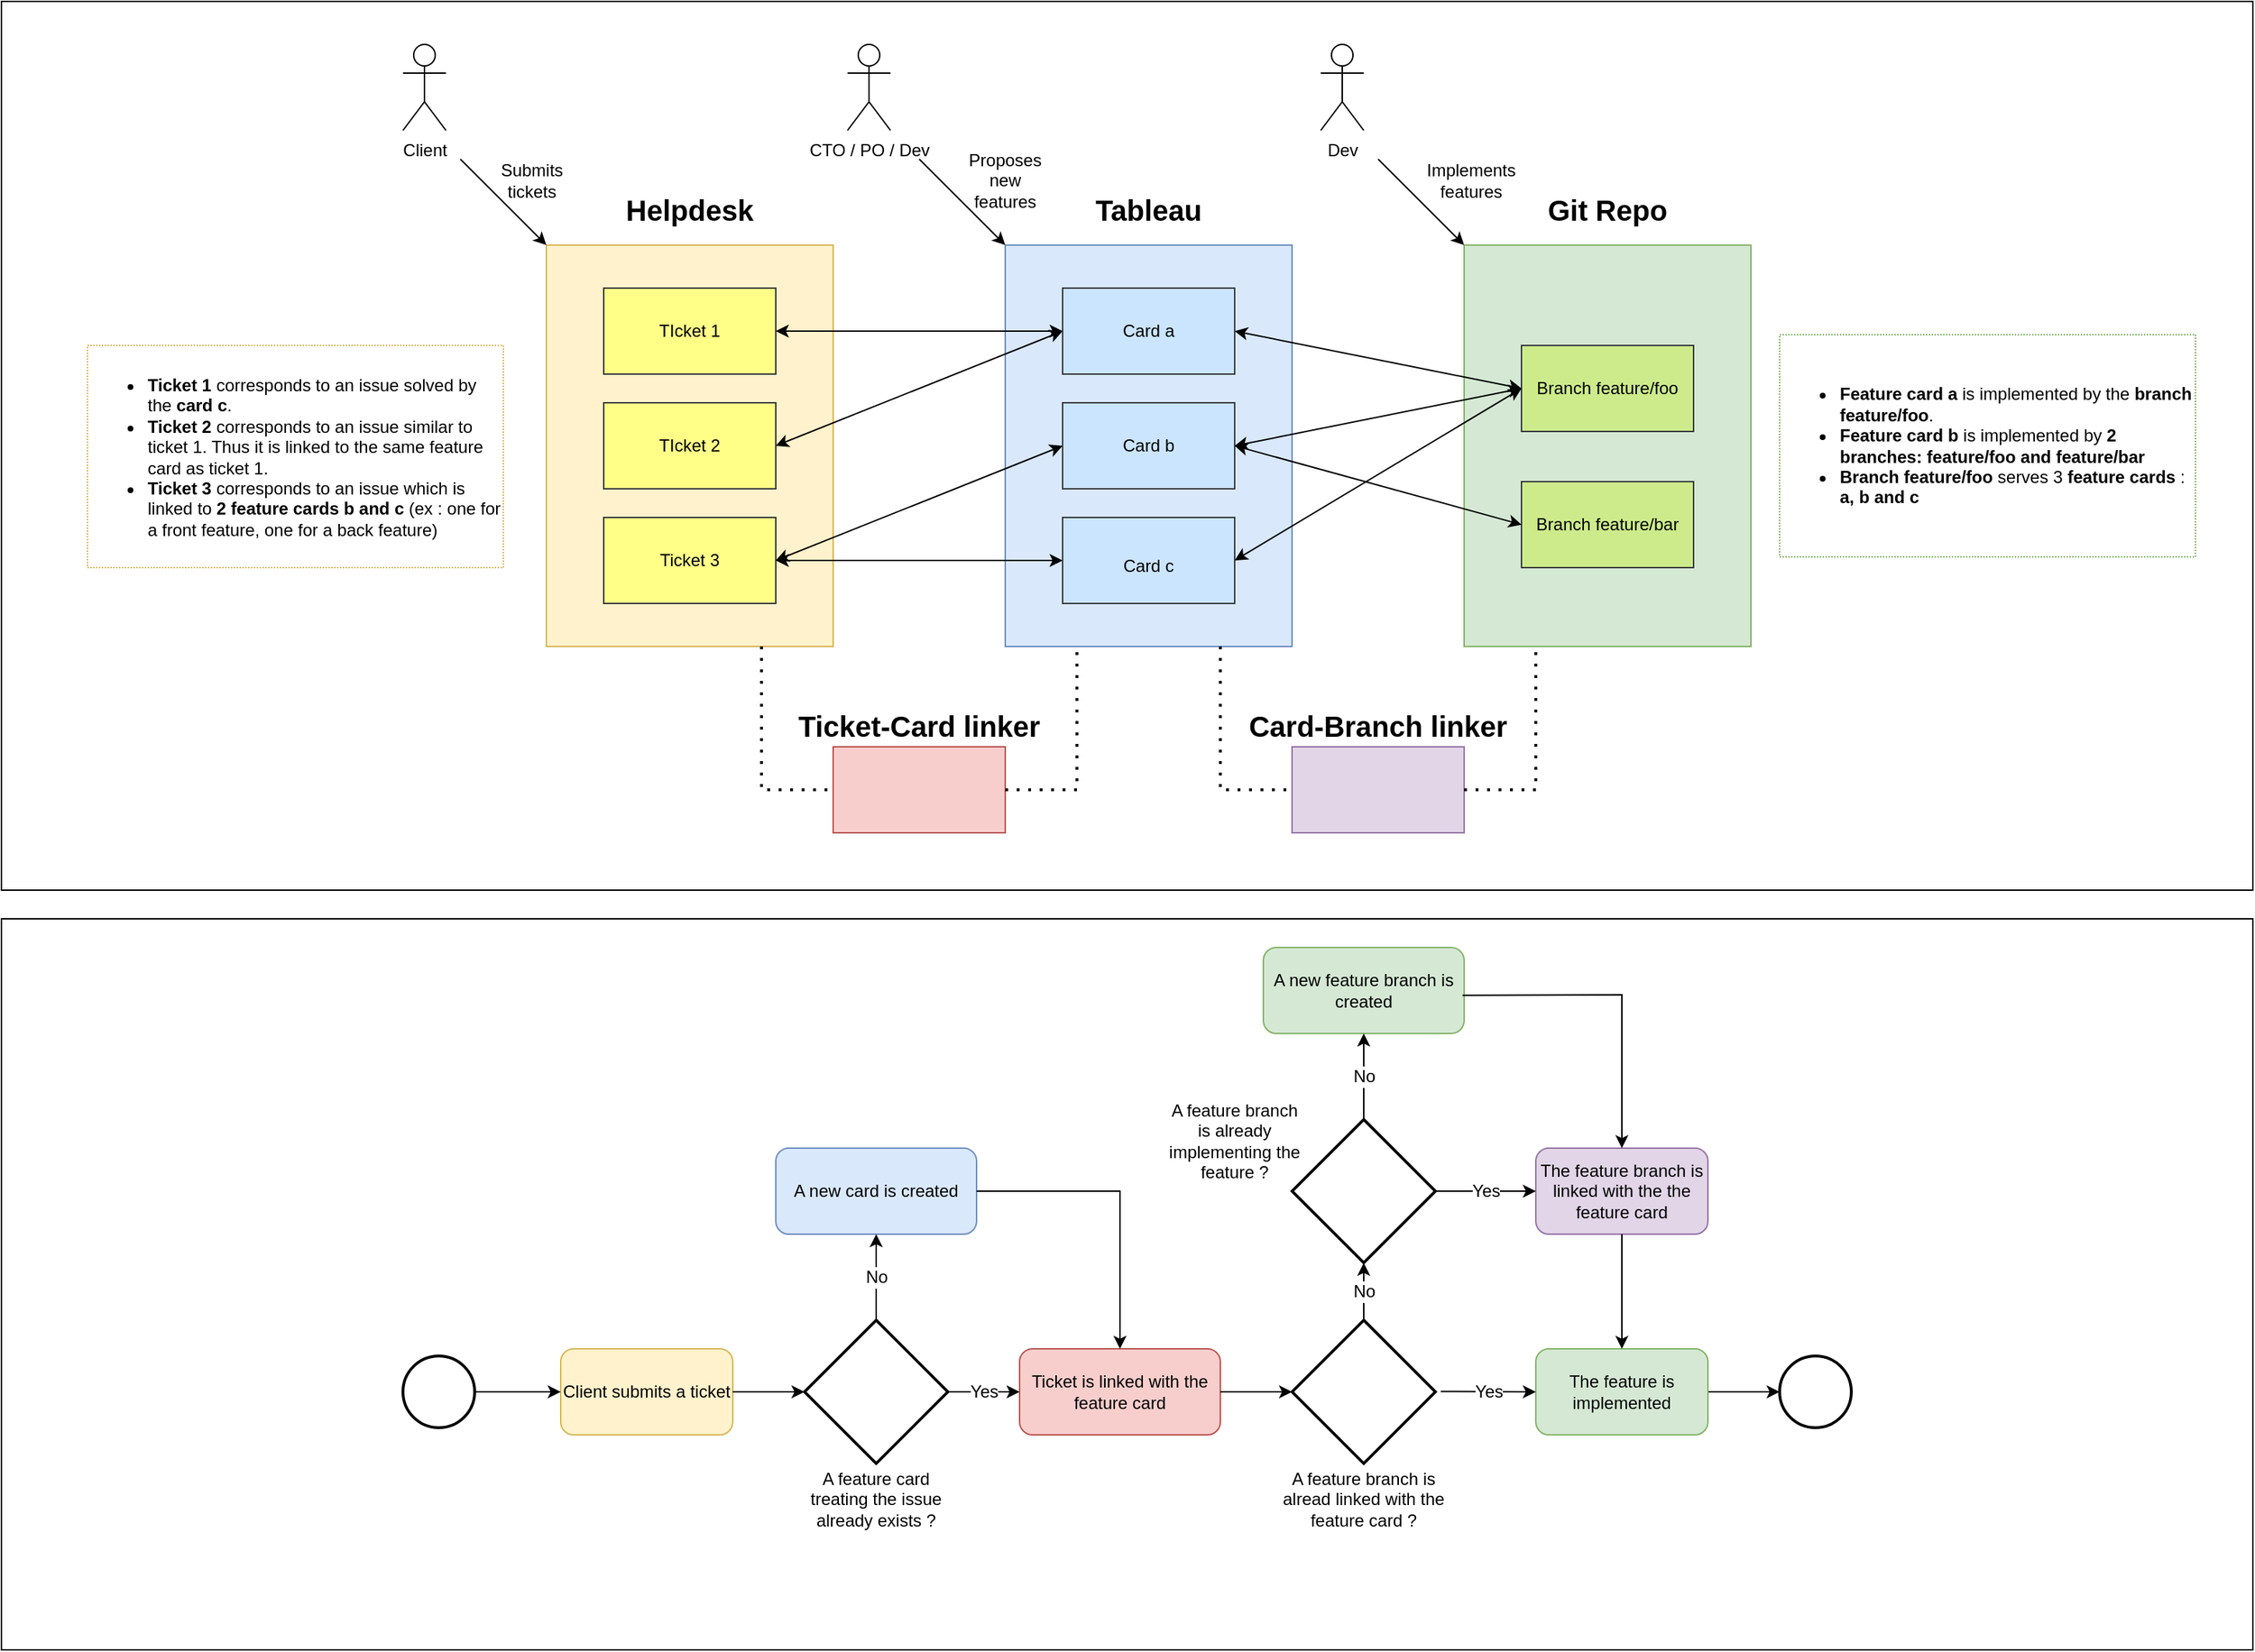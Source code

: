 <mxfile version="18.0.7" type="github">
  <diagram name="feature_tracker" id="0iVlG7tezYv5LOxb0QvU">
    <mxGraphModel dx="2862" dy="1517" grid="1" gridSize="10" guides="1" tooltips="1" connect="1" arrows="1" fold="1" page="0" pageScale="1" pageWidth="827" pageHeight="1169" math="0" shadow="0">
      <root>
        <mxCell id="0" />
        <mxCell id="1" parent="0" />
        <mxCell id="ofToJJIBVl73OULYjI8x-34" value="" style="rounded=0;whiteSpace=wrap;html=1;fontSize=12;" parent="1" vertex="1">
          <mxGeometry x="-780" y="550" width="1570" height="510" as="geometry" />
        </mxCell>
        <mxCell id="ofToJJIBVl73OULYjI8x-33" value="" style="rounded=0;whiteSpace=wrap;html=1;fontSize=12;" parent="1" vertex="1">
          <mxGeometry x="-780" y="-90" width="1570" height="620" as="geometry" />
        </mxCell>
        <mxCell id="QfUjRXZaHYbQl4VEjJVI-5" value="" style="rounded=0;whiteSpace=wrap;html=1;fillColor=#fff2cc;strokeColor=#d6b656;" parent="1" vertex="1">
          <mxGeometry x="-400" y="80" width="200" height="280" as="geometry" />
        </mxCell>
        <mxCell id="QfUjRXZaHYbQl4VEjJVI-1" value="TIcket 1" style="rounded=0;whiteSpace=wrap;html=1;fillColor=#ffff88;strokeColor=#36393d;" parent="1" vertex="1">
          <mxGeometry x="-360" y="110" width="120" height="60" as="geometry" />
        </mxCell>
        <mxCell id="QfUjRXZaHYbQl4VEjJVI-3" value="TIcket 2" style="rounded=0;whiteSpace=wrap;html=1;fillColor=#ffff88;strokeColor=#36393d;" parent="1" vertex="1">
          <mxGeometry x="-360" y="190" width="120" height="60" as="geometry" />
        </mxCell>
        <mxCell id="QfUjRXZaHYbQl4VEjJVI-4" value="Ticket 3" style="rounded=0;whiteSpace=wrap;html=1;fillColor=#ffff88;strokeColor=#36393d;" parent="1" vertex="1">
          <mxGeometry x="-360" y="270" width="120" height="60" as="geometry" />
        </mxCell>
        <mxCell id="QfUjRXZaHYbQl4VEjJVI-7" value="" style="rounded=0;whiteSpace=wrap;html=1;fillColor=#dae8fc;strokeColor=#6c8ebf;" parent="1" vertex="1">
          <mxGeometry x="-80" y="80" width="200" height="280" as="geometry" />
        </mxCell>
        <mxCell id="QfUjRXZaHYbQl4VEjJVI-8" value="Card a" style="rounded=0;whiteSpace=wrap;html=1;fillColor=#cce5ff;strokeColor=#36393d;" parent="1" vertex="1">
          <mxGeometry x="-40" y="110" width="120" height="60" as="geometry" />
        </mxCell>
        <mxCell id="QfUjRXZaHYbQl4VEjJVI-9" value="Card b" style="rounded=0;whiteSpace=wrap;html=1;fillColor=#cce5ff;strokeColor=#36393d;" parent="1" vertex="1">
          <mxGeometry x="-40" y="190" width="120" height="60" as="geometry" />
        </mxCell>
        <mxCell id="QfUjRXZaHYbQl4VEjJVI-11" value="&lt;font style=&quot;font-size: 20px;&quot;&gt;Helpdesk&lt;/font&gt;" style="text;html=1;strokeColor=none;fillColor=none;align=center;verticalAlign=middle;whiteSpace=wrap;rounded=0;fontStyle=1;fontSize=16;" parent="1" vertex="1">
          <mxGeometry x="-350" y="40" width="100" height="30" as="geometry" />
        </mxCell>
        <mxCell id="QfUjRXZaHYbQl4VEjJVI-13" value="&lt;font style=&quot;font-size: 20px;&quot;&gt;Tableau&lt;/font&gt;" style="text;html=1;strokeColor=none;fillColor=none;align=center;verticalAlign=middle;whiteSpace=wrap;rounded=0;fontStyle=1;fontSize=16;" parent="1" vertex="1">
          <mxGeometry x="-30" y="40" width="100" height="30" as="geometry" />
        </mxCell>
        <mxCell id="QfUjRXZaHYbQl4VEjJVI-14" value="" style="rounded=0;whiteSpace=wrap;html=1;fillColor=#d5e8d4;strokeColor=#82b366;" parent="1" vertex="1">
          <mxGeometry x="240" y="80" width="200" height="280" as="geometry" />
        </mxCell>
        <mxCell id="QfUjRXZaHYbQl4VEjJVI-15" value="Branch feature/foo" style="rounded=0;whiteSpace=wrap;html=1;fillColor=#cdeb8b;strokeColor=#36393d;" parent="1" vertex="1">
          <mxGeometry x="280" y="150" width="120" height="60" as="geometry" />
        </mxCell>
        <mxCell id="QfUjRXZaHYbQl4VEjJVI-16" value="Branch feature/bar" style="rounded=0;whiteSpace=wrap;html=1;fillColor=#cdeb8b;strokeColor=#36393d;" parent="1" vertex="1">
          <mxGeometry x="280" y="245" width="120" height="60" as="geometry" />
        </mxCell>
        <mxCell id="QfUjRXZaHYbQl4VEjJVI-18" value="&lt;font style=&quot;font-size: 20px;&quot;&gt;Git Repo&lt;/font&gt;" style="text;html=1;strokeColor=none;fillColor=none;align=center;verticalAlign=middle;whiteSpace=wrap;rounded=0;fontStyle=1;fontSize=16;" parent="1" vertex="1">
          <mxGeometry x="290" y="40" width="100" height="30" as="geometry" />
        </mxCell>
        <mxCell id="QfUjRXZaHYbQl4VEjJVI-20" value="" style="endArrow=classic;startArrow=classic;html=1;rounded=0;fontSize=20;exitX=1;exitY=0.5;exitDx=0;exitDy=0;" parent="1" source="QfUjRXZaHYbQl4VEjJVI-1" target="QfUjRXZaHYbQl4VEjJVI-8" edge="1">
          <mxGeometry width="50" height="50" relative="1" as="geometry">
            <mxPoint x="-740" y="290" as="sourcePoint" />
            <mxPoint x="-690" y="240" as="targetPoint" />
          </mxGeometry>
        </mxCell>
        <mxCell id="QfUjRXZaHYbQl4VEjJVI-22" value="" style="endArrow=classic;startArrow=classic;html=1;rounded=0;fontSize=20;exitX=1;exitY=0.5;exitDx=0;exitDy=0;entryX=0;entryY=0.5;entryDx=0;entryDy=0;" parent="1" source="QfUjRXZaHYbQl4VEjJVI-3" target="QfUjRXZaHYbQl4VEjJVI-8" edge="1">
          <mxGeometry width="50" height="50" relative="1" as="geometry">
            <mxPoint x="-170" y="300" as="sourcePoint" />
            <mxPoint x="-120" y="250" as="targetPoint" />
          </mxGeometry>
        </mxCell>
        <mxCell id="QfUjRXZaHYbQl4VEjJVI-23" value="" style="endArrow=classic;startArrow=classic;html=1;rounded=0;fontSize=20;exitX=1;exitY=0.5;exitDx=0;exitDy=0;entryX=0;entryY=0.5;entryDx=0;entryDy=0;" parent="1" source="QfUjRXZaHYbQl4VEjJVI-4" target="QfUjRXZaHYbQl4VEjJVI-27" edge="1">
          <mxGeometry width="50" height="50" relative="1" as="geometry">
            <mxPoint x="180" y="440" as="sourcePoint" />
            <mxPoint x="230" y="390" as="targetPoint" />
          </mxGeometry>
        </mxCell>
        <mxCell id="QfUjRXZaHYbQl4VEjJVI-24" value="" style="endArrow=classic;startArrow=classic;html=1;rounded=0;fontSize=20;exitX=1;exitY=0.5;exitDx=0;exitDy=0;entryX=0;entryY=0.5;entryDx=0;entryDy=0;" parent="1" source="QfUjRXZaHYbQl4VEjJVI-8" target="QfUjRXZaHYbQl4VEjJVI-15" edge="1">
          <mxGeometry width="50" height="50" relative="1" as="geometry">
            <mxPoint x="180" y="440" as="sourcePoint" />
            <mxPoint x="230" y="390" as="targetPoint" />
          </mxGeometry>
        </mxCell>
        <mxCell id="QfUjRXZaHYbQl4VEjJVI-25" value="" style="endArrow=classic;startArrow=classic;html=1;rounded=0;fontSize=20;entryX=0;entryY=0.5;entryDx=0;entryDy=0;exitX=1;exitY=0.5;exitDx=0;exitDy=0;" parent="1" source="QfUjRXZaHYbQl4VEjJVI-9" target="QfUjRXZaHYbQl4VEjJVI-16" edge="1">
          <mxGeometry width="50" height="50" relative="1" as="geometry">
            <mxPoint x="180" y="440" as="sourcePoint" />
            <mxPoint x="230" y="390" as="targetPoint" />
          </mxGeometry>
        </mxCell>
        <mxCell id="QfUjRXZaHYbQl4VEjJVI-26" value="" style="endArrow=classic;startArrow=classic;html=1;rounded=0;fontSize=20;exitX=1;exitY=0.5;exitDx=0;exitDy=0;entryX=0;entryY=0.5;entryDx=0;entryDy=0;" parent="1" source="QfUjRXZaHYbQl4VEjJVI-9" target="QfUjRXZaHYbQl4VEjJVI-15" edge="1">
          <mxGeometry width="50" height="50" relative="1" as="geometry">
            <mxPoint x="180" y="440" as="sourcePoint" />
            <mxPoint x="230" y="390" as="targetPoint" />
          </mxGeometry>
        </mxCell>
        <mxCell id="QfUjRXZaHYbQl4VEjJVI-27" value="&lt;font style=&quot;font-size: 12px;&quot;&gt;Card c&lt;/font&gt;" style="rounded=0;whiteSpace=wrap;html=1;fontSize=20;fillColor=#cce5ff;strokeColor=#36393d;" parent="1" vertex="1">
          <mxGeometry x="-40" y="270" width="120" height="60" as="geometry" />
        </mxCell>
        <mxCell id="QfUjRXZaHYbQl4VEjJVI-28" value="" style="endArrow=classic;startArrow=classic;html=1;rounded=0;fontSize=12;entryX=0;entryY=0.5;entryDx=0;entryDy=0;exitX=1;exitY=0.5;exitDx=0;exitDy=0;" parent="1" source="QfUjRXZaHYbQl4VEjJVI-27" target="QfUjRXZaHYbQl4VEjJVI-15" edge="1">
          <mxGeometry width="50" height="50" relative="1" as="geometry">
            <mxPoint x="180" y="440" as="sourcePoint" />
            <mxPoint x="230" y="390" as="targetPoint" />
          </mxGeometry>
        </mxCell>
        <mxCell id="QfUjRXZaHYbQl4VEjJVI-29" value="Client submits a ticket" style="rounded=1;whiteSpace=wrap;html=1;fontSize=12;fillColor=#fff2cc;strokeColor=#d6b656;" parent="1" vertex="1">
          <mxGeometry x="-390" y="850" width="120" height="60" as="geometry" />
        </mxCell>
        <mxCell id="QfUjRXZaHYbQl4VEjJVI-40" value="" style="strokeWidth=2;html=1;shape=mxgraph.flowchart.decision;whiteSpace=wrap;fontSize=12;" parent="1" vertex="1">
          <mxGeometry x="-220" y="830" width="100" height="100" as="geometry" />
        </mxCell>
        <mxCell id="QfUjRXZaHYbQl4VEjJVI-41" value="" style="endArrow=classic;html=1;rounded=0;fontSize=12;" parent="1" target="QfUjRXZaHYbQl4VEjJVI-40" edge="1">
          <mxGeometry width="50" height="50" relative="1" as="geometry">
            <mxPoint x="-270" y="880" as="sourcePoint" />
            <mxPoint x="280" y="540" as="targetPoint" />
          </mxGeometry>
        </mxCell>
        <mxCell id="QfUjRXZaHYbQl4VEjJVI-42" value="A new card is created" style="rounded=1;whiteSpace=wrap;html=1;fontSize=12;fillColor=#dae8fc;strokeColor=#6c8ebf;" parent="1" vertex="1">
          <mxGeometry x="-240" y="710" width="140" height="60" as="geometry" />
        </mxCell>
        <mxCell id="QfUjRXZaHYbQl4VEjJVI-43" value="Ticket is linked with the feature card" style="rounded=1;whiteSpace=wrap;html=1;fontSize=12;fillColor=#f8cecc;strokeColor=#b85450;" parent="1" vertex="1">
          <mxGeometry x="-70" y="850" width="140" height="60" as="geometry" />
        </mxCell>
        <mxCell id="QfUjRXZaHYbQl4VEjJVI-44" value="Yes" style="endArrow=classic;html=1;rounded=0;fontSize=12;exitX=1;exitY=0.5;exitDx=0;exitDy=0;exitPerimeter=0;" parent="1" source="QfUjRXZaHYbQl4VEjJVI-40" target="QfUjRXZaHYbQl4VEjJVI-43" edge="1">
          <mxGeometry width="50" height="50" relative="1" as="geometry">
            <mxPoint x="-150" y="880" as="sourcePoint" />
            <mxPoint x="-100" y="830" as="targetPoint" />
          </mxGeometry>
        </mxCell>
        <mxCell id="QfUjRXZaHYbQl4VEjJVI-45" value="No" style="endArrow=classic;html=1;rounded=0;fontSize=12;exitX=0.5;exitY=0;exitDx=0;exitDy=0;exitPerimeter=0;entryX=0.5;entryY=1;entryDx=0;entryDy=0;" parent="1" source="QfUjRXZaHYbQl4VEjJVI-40" target="QfUjRXZaHYbQl4VEjJVI-42" edge="1">
          <mxGeometry width="50" height="50" relative="1" as="geometry">
            <mxPoint x="230" y="580" as="sourcePoint" />
            <mxPoint x="280" y="530" as="targetPoint" />
          </mxGeometry>
        </mxCell>
        <mxCell id="QfUjRXZaHYbQl4VEjJVI-47" value="" style="endArrow=classic;html=1;rounded=0;fontSize=12;exitX=1;exitY=0.5;exitDx=0;exitDy=0;entryX=0.5;entryY=0;entryDx=0;entryDy=0;" parent="1" source="QfUjRXZaHYbQl4VEjJVI-42" target="QfUjRXZaHYbQl4VEjJVI-43" edge="1">
          <mxGeometry width="50" height="50" relative="1" as="geometry">
            <mxPoint x="230" y="580" as="sourcePoint" />
            <mxPoint x="280" y="530" as="targetPoint" />
            <Array as="points">
              <mxPoint y="740" />
            </Array>
          </mxGeometry>
        </mxCell>
        <mxCell id="QfUjRXZaHYbQl4VEjJVI-48" value="" style="strokeWidth=2;html=1;shape=mxgraph.flowchart.decision;whiteSpace=wrap;fontSize=12;" parent="1" vertex="1">
          <mxGeometry x="120" y="830" width="100" height="100" as="geometry" />
        </mxCell>
        <mxCell id="QfUjRXZaHYbQl4VEjJVI-49" value="" style="endArrow=classic;html=1;rounded=0;fontSize=12;exitX=1;exitY=0.5;exitDx=0;exitDy=0;" parent="1" source="QfUjRXZaHYbQl4VEjJVI-43" target="QfUjRXZaHYbQl4VEjJVI-48" edge="1">
          <mxGeometry width="50" height="50" relative="1" as="geometry">
            <mxPoint x="230" y="550" as="sourcePoint" />
            <mxPoint x="280" y="500" as="targetPoint" />
          </mxGeometry>
        </mxCell>
        <mxCell id="QfUjRXZaHYbQl4VEjJVI-50" value="" style="strokeWidth=2;html=1;shape=mxgraph.flowchart.decision;whiteSpace=wrap;fontSize=12;" parent="1" vertex="1">
          <mxGeometry x="120" y="690" width="100" height="100" as="geometry" />
        </mxCell>
        <mxCell id="QfUjRXZaHYbQl4VEjJVI-51" value="A new feature branch is created" style="rounded=1;whiteSpace=wrap;html=1;fontSize=12;fillColor=#d5e8d4;strokeColor=#82b366;" parent="1" vertex="1">
          <mxGeometry x="100" y="570" width="140" height="60" as="geometry" />
        </mxCell>
        <mxCell id="QfUjRXZaHYbQl4VEjJVI-52" value="The feature branch is linked with the the feature card" style="rounded=1;whiteSpace=wrap;html=1;fontSize=12;fillColor=#e1d5e7;strokeColor=#9673a6;" parent="1" vertex="1">
          <mxGeometry x="290" y="710" width="120" height="60" as="geometry" />
        </mxCell>
        <mxCell id="QfUjRXZaHYbQl4VEjJVI-69" style="edgeStyle=orthogonalEdgeStyle;rounded=0;orthogonalLoop=1;jettySize=auto;html=1;fontSize=12;" parent="1" source="QfUjRXZaHYbQl4VEjJVI-53" target="QfUjRXZaHYbQl4VEjJVI-67" edge="1">
          <mxGeometry relative="1" as="geometry" />
        </mxCell>
        <mxCell id="QfUjRXZaHYbQl4VEjJVI-53" value="The feature is implemented" style="rounded=1;whiteSpace=wrap;html=1;fontSize=12;fillColor=#d5e8d4;strokeColor=#82b366;" parent="1" vertex="1">
          <mxGeometry x="290" y="850" width="120" height="60" as="geometry" />
        </mxCell>
        <mxCell id="QfUjRXZaHYbQl4VEjJVI-54" value="No" style="endArrow=classic;html=1;rounded=0;fontSize=12;exitX=0.5;exitY=0;exitDx=0;exitDy=0;exitPerimeter=0;entryX=0.5;entryY=1;entryDx=0;entryDy=0;entryPerimeter=0;" parent="1" source="QfUjRXZaHYbQl4VEjJVI-48" target="QfUjRXZaHYbQl4VEjJVI-50" edge="1">
          <mxGeometry width="50" height="50" relative="1" as="geometry">
            <mxPoint x="210" y="820" as="sourcePoint" />
            <mxPoint x="260" y="770" as="targetPoint" />
          </mxGeometry>
        </mxCell>
        <mxCell id="QfUjRXZaHYbQl4VEjJVI-57" value="Yes" style="endArrow=classic;html=1;rounded=0;fontSize=12;exitX=1;exitY=0.5;exitDx=0;exitDy=0;exitPerimeter=0;entryX=0;entryY=0.5;entryDx=0;entryDy=0;" parent="1" source="QfUjRXZaHYbQl4VEjJVI-50" target="QfUjRXZaHYbQl4VEjJVI-52" edge="1">
          <mxGeometry width="50" height="50" relative="1" as="geometry">
            <mxPoint x="280" y="670" as="sourcePoint" />
            <mxPoint x="290" y="680" as="targetPoint" />
          </mxGeometry>
        </mxCell>
        <mxCell id="QfUjRXZaHYbQl4VEjJVI-58" value="No" style="endArrow=classic;html=1;rounded=0;fontSize=12;exitX=0.5;exitY=0;exitDx=0;exitDy=0;exitPerimeter=0;entryX=0.5;entryY=1;entryDx=0;entryDy=0;" parent="1" source="QfUjRXZaHYbQl4VEjJVI-50" target="QfUjRXZaHYbQl4VEjJVI-51" edge="1">
          <mxGeometry width="50" height="50" relative="1" as="geometry">
            <mxPoint x="280" y="670" as="sourcePoint" />
            <mxPoint x="330" y="620" as="targetPoint" />
          </mxGeometry>
        </mxCell>
        <mxCell id="QfUjRXZaHYbQl4VEjJVI-59" value="" style="endArrow=classic;html=1;rounded=0;fontSize=12;exitX=0.992;exitY=0.557;exitDx=0;exitDy=0;exitPerimeter=0;entryX=0.5;entryY=0;entryDx=0;entryDy=0;" parent="1" source="QfUjRXZaHYbQl4VEjJVI-51" target="QfUjRXZaHYbQl4VEjJVI-52" edge="1">
          <mxGeometry width="50" height="50" relative="1" as="geometry">
            <mxPoint x="280" y="670" as="sourcePoint" />
            <mxPoint x="330" y="620" as="targetPoint" />
            <Array as="points">
              <mxPoint x="350" y="603" />
            </Array>
          </mxGeometry>
        </mxCell>
        <mxCell id="QfUjRXZaHYbQl4VEjJVI-60" value="" style="endArrow=classic;html=1;rounded=0;fontSize=12;exitX=0.5;exitY=1;exitDx=0;exitDy=0;entryX=0.5;entryY=0;entryDx=0;entryDy=0;" parent="1" source="QfUjRXZaHYbQl4VEjJVI-52" target="QfUjRXZaHYbQl4VEjJVI-53" edge="1">
          <mxGeometry width="50" height="50" relative="1" as="geometry">
            <mxPoint x="440" y="790" as="sourcePoint" />
            <mxPoint x="490" y="740" as="targetPoint" />
          </mxGeometry>
        </mxCell>
        <mxCell id="QfUjRXZaHYbQl4VEjJVI-61" value="Yes" style="endArrow=classic;html=1;rounded=0;fontSize=12;entryX=0;entryY=0.5;entryDx=0;entryDy=0;exitX=1.037;exitY=0.497;exitDx=0;exitDy=0;exitPerimeter=0;" parent="1" source="QfUjRXZaHYbQl4VEjJVI-48" target="QfUjRXZaHYbQl4VEjJVI-53" edge="1">
          <mxGeometry width="50" height="50" relative="1" as="geometry">
            <mxPoint x="230" y="880" as="sourcePoint" />
            <mxPoint x="280" y="830" as="targetPoint" />
          </mxGeometry>
        </mxCell>
        <mxCell id="QfUjRXZaHYbQl4VEjJVI-62" value="A feature card treating the issue already exists ?" style="text;html=1;strokeColor=none;fillColor=none;align=center;verticalAlign=middle;whiteSpace=wrap;rounded=0;fontSize=12;" parent="1" vertex="1">
          <mxGeometry x="-220" y="940" width="100" height="30" as="geometry" />
        </mxCell>
        <mxCell id="QfUjRXZaHYbQl4VEjJVI-63" value="A feature branch is alread linked with the feature card ?" style="text;html=1;strokeColor=none;fillColor=none;align=center;verticalAlign=middle;whiteSpace=wrap;rounded=0;fontSize=12;" parent="1" vertex="1">
          <mxGeometry x="110" y="940" width="120" height="30" as="geometry" />
        </mxCell>
        <mxCell id="QfUjRXZaHYbQl4VEjJVI-64" value="A feature branch is already implementing the feature ?" style="text;html=1;strokeColor=none;fillColor=none;align=center;verticalAlign=middle;whiteSpace=wrap;rounded=0;fontSize=12;" parent="1" vertex="1">
          <mxGeometry x="30" y="690" width="100" height="30" as="geometry" />
        </mxCell>
        <mxCell id="QfUjRXZaHYbQl4VEjJVI-65" value="" style="strokeWidth=2;html=1;shape=mxgraph.flowchart.start_2;whiteSpace=wrap;fontSize=12;" parent="1" vertex="1">
          <mxGeometry x="-500" y="855" width="50" height="50" as="geometry" />
        </mxCell>
        <mxCell id="QfUjRXZaHYbQl4VEjJVI-66" value="" style="endArrow=classic;html=1;rounded=0;fontSize=12;exitX=1;exitY=0.5;exitDx=0;exitDy=0;exitPerimeter=0;" parent="1" source="QfUjRXZaHYbQl4VEjJVI-65" target="QfUjRXZaHYbQl4VEjJVI-29" edge="1">
          <mxGeometry width="50" height="50" relative="1" as="geometry">
            <mxPoint x="90" y="760" as="sourcePoint" />
            <mxPoint x="140" y="710" as="targetPoint" />
          </mxGeometry>
        </mxCell>
        <mxCell id="QfUjRXZaHYbQl4VEjJVI-67" value="" style="strokeWidth=2;html=1;shape=mxgraph.flowchart.start_2;whiteSpace=wrap;fontSize=12;" parent="1" vertex="1">
          <mxGeometry x="460" y="855" width="50" height="50" as="geometry" />
        </mxCell>
        <mxCell id="QfUjRXZaHYbQl4VEjJVI-70" value="" style="rounded=0;whiteSpace=wrap;html=1;fontSize=12;fillColor=#f8cecc;strokeColor=#b85450;" parent="1" vertex="1">
          <mxGeometry x="-200" y="430" width="120" height="60" as="geometry" />
        </mxCell>
        <mxCell id="QfUjRXZaHYbQl4VEjJVI-71" value="&lt;font style=&quot;font-size: 20px;&quot;&gt;Ticket-Card linker&lt;/font&gt;" style="text;html=1;strokeColor=none;fillColor=none;align=center;verticalAlign=middle;whiteSpace=wrap;rounded=0;fontStyle=1;fontSize=16;" parent="1" vertex="1">
          <mxGeometry x="-240" y="400" width="200" height="30" as="geometry" />
        </mxCell>
        <mxCell id="QfUjRXZaHYbQl4VEjJVI-72" value="" style="endArrow=none;dashed=1;html=1;dashPattern=1 3;strokeWidth=2;rounded=0;fontSize=12;exitX=0.75;exitY=1;exitDx=0;exitDy=0;entryX=0;entryY=0.5;entryDx=0;entryDy=0;" parent="1" source="QfUjRXZaHYbQl4VEjJVI-5" target="QfUjRXZaHYbQl4VEjJVI-70" edge="1">
          <mxGeometry width="50" height="50" relative="1" as="geometry">
            <mxPoint x="-300" y="450" as="sourcePoint" />
            <mxPoint x="-250" y="400" as="targetPoint" />
            <Array as="points">
              <mxPoint x="-250" y="460" />
            </Array>
          </mxGeometry>
        </mxCell>
        <mxCell id="QfUjRXZaHYbQl4VEjJVI-73" value="" style="endArrow=none;dashed=1;html=1;dashPattern=1 3;strokeWidth=2;rounded=0;fontSize=12;exitX=1;exitY=0.5;exitDx=0;exitDy=0;entryX=0.25;entryY=1;entryDx=0;entryDy=0;" parent="1" source="QfUjRXZaHYbQl4VEjJVI-70" target="QfUjRXZaHYbQl4VEjJVI-7" edge="1">
          <mxGeometry width="50" height="50" relative="1" as="geometry">
            <mxPoint x="150" y="480" as="sourcePoint" />
            <mxPoint x="200" y="430" as="targetPoint" />
            <Array as="points">
              <mxPoint x="-30" y="460" />
            </Array>
          </mxGeometry>
        </mxCell>
        <mxCell id="QfUjRXZaHYbQl4VEjJVI-74" value="" style="rounded=0;whiteSpace=wrap;html=1;fontSize=12;fillColor=#e1d5e7;strokeColor=#9673a6;" parent="1" vertex="1">
          <mxGeometry x="120" y="430" width="120" height="60" as="geometry" />
        </mxCell>
        <mxCell id="QfUjRXZaHYbQl4VEjJVI-75" value="&lt;font style=&quot;font-size: 20px;&quot;&gt;Card-Branch linker&lt;/font&gt;" style="text;html=1;strokeColor=none;fillColor=none;align=center;verticalAlign=middle;whiteSpace=wrap;rounded=0;fontStyle=1;fontSize=16;" parent="1" vertex="1">
          <mxGeometry x="80" y="400" width="200" height="30" as="geometry" />
        </mxCell>
        <mxCell id="QfUjRXZaHYbQl4VEjJVI-76" value="" style="endArrow=none;dashed=1;html=1;dashPattern=1 3;strokeWidth=2;rounded=0;fontSize=12;exitX=0.75;exitY=1;exitDx=0;exitDy=0;entryX=0;entryY=0.5;entryDx=0;entryDy=0;" parent="1" source="QfUjRXZaHYbQl4VEjJVI-7" target="QfUjRXZaHYbQl4VEjJVI-74" edge="1">
          <mxGeometry width="50" height="50" relative="1" as="geometry">
            <mxPoint x="150" y="480" as="sourcePoint" />
            <mxPoint x="200" y="430" as="targetPoint" />
            <Array as="points">
              <mxPoint x="70" y="460" />
            </Array>
          </mxGeometry>
        </mxCell>
        <mxCell id="QfUjRXZaHYbQl4VEjJVI-77" value="" style="endArrow=none;dashed=1;html=1;dashPattern=1 3;strokeWidth=2;rounded=0;fontSize=12;entryX=0.25;entryY=1;entryDx=0;entryDy=0;exitX=1;exitY=0.5;exitDx=0;exitDy=0;" parent="1" source="QfUjRXZaHYbQl4VEjJVI-74" target="QfUjRXZaHYbQl4VEjJVI-14" edge="1">
          <mxGeometry width="50" height="50" relative="1" as="geometry">
            <mxPoint x="150" y="480" as="sourcePoint" />
            <mxPoint x="200" y="430" as="targetPoint" />
            <Array as="points">
              <mxPoint x="290" y="460" />
            </Array>
          </mxGeometry>
        </mxCell>
        <mxCell id="ofToJJIBVl73OULYjI8x-1" value="Client" style="shape=umlActor;verticalLabelPosition=bottom;verticalAlign=top;html=1;outlineConnect=0;rounded=1;fontSize=12;" parent="1" vertex="1">
          <mxGeometry x="-500" y="-60" width="30" height="60" as="geometry" />
        </mxCell>
        <mxCell id="ofToJJIBVl73OULYjI8x-5" value="CTO / PO / Dev" style="shape=umlActor;verticalLabelPosition=bottom;verticalAlign=top;html=1;outlineConnect=0;rounded=1;fontSize=12;" parent="1" vertex="1">
          <mxGeometry x="-190" y="-60" width="30" height="60" as="geometry" />
        </mxCell>
        <mxCell id="ofToJJIBVl73OULYjI8x-7" value="Dev" style="shape=umlActor;verticalLabelPosition=bottom;verticalAlign=top;html=1;outlineConnect=0;rounded=1;fontSize=12;" parent="1" vertex="1">
          <mxGeometry x="140" y="-60" width="30" height="60" as="geometry" />
        </mxCell>
        <mxCell id="ofToJJIBVl73OULYjI8x-10" value="" style="endArrow=classic;html=1;rounded=0;fontSize=12;entryX=0;entryY=0;entryDx=0;entryDy=0;" parent="1" target="QfUjRXZaHYbQl4VEjJVI-14" edge="1">
          <mxGeometry width="50" height="50" relative="1" as="geometry">
            <mxPoint x="180" y="20" as="sourcePoint" />
            <mxPoint x="200" y="270" as="targetPoint" />
          </mxGeometry>
        </mxCell>
        <mxCell id="ofToJJIBVl73OULYjI8x-13" value="" style="endArrow=classic;html=1;rounded=0;fontSize=12;entryX=0;entryY=0;entryDx=0;entryDy=0;" parent="1" target="QfUjRXZaHYbQl4VEjJVI-7" edge="1">
          <mxGeometry width="50" height="50" relative="1" as="geometry">
            <mxPoint x="-140" y="20" as="sourcePoint" />
            <mxPoint x="-50" y="10" as="targetPoint" />
          </mxGeometry>
        </mxCell>
        <mxCell id="ofToJJIBVl73OULYjI8x-14" value="" style="endArrow=classic;html=1;rounded=0;fontSize=12;entryX=0;entryY=0;entryDx=0;entryDy=0;" parent="1" target="QfUjRXZaHYbQl4VEjJVI-5" edge="1">
          <mxGeometry width="50" height="50" relative="1" as="geometry">
            <mxPoint x="-460" y="20" as="sourcePoint" />
            <mxPoint x="-380" y="-45" as="targetPoint" />
          </mxGeometry>
        </mxCell>
        <mxCell id="ofToJJIBVl73OULYjI8x-15" value="Submits tickets" style="text;html=1;strokeColor=none;fillColor=none;align=center;verticalAlign=middle;whiteSpace=wrap;rounded=0;fontSize=12;" parent="1" vertex="1">
          <mxGeometry x="-440" y="20" width="60" height="30" as="geometry" />
        </mxCell>
        <mxCell id="ofToJJIBVl73OULYjI8x-17" value="Proposes new features" style="text;html=1;strokeColor=none;fillColor=none;align=center;verticalAlign=middle;whiteSpace=wrap;rounded=0;fontSize=12;" parent="1" vertex="1">
          <mxGeometry x="-110" y="20" width="60" height="30" as="geometry" />
        </mxCell>
        <mxCell id="ofToJJIBVl73OULYjI8x-26" value="Implements features" style="text;html=1;strokeColor=none;fillColor=none;align=center;verticalAlign=middle;whiteSpace=wrap;rounded=0;fontSize=12;" parent="1" vertex="1">
          <mxGeometry x="210" y="20" width="70" height="30" as="geometry" />
        </mxCell>
        <mxCell id="ofToJJIBVl73OULYjI8x-28" value="&lt;ul&gt;&lt;li&gt;&lt;b&gt;Ticket 1 &lt;/b&gt;corresponds to an issue solved by the &lt;b&gt;card c&lt;/b&gt;.&lt;/li&gt;&lt;li&gt;&lt;b&gt;Ticket 2&lt;/b&gt; corresponds to an issue similar to ticket 1. Thus it is linked to the same feature card as ticket 1.&lt;/li&gt;&lt;li&gt;&lt;b&gt;Ticket 3&lt;/b&gt; corresponds to an issue which is linked to &lt;b&gt;2 feature cards b and c &lt;/b&gt;(ex : one for a front feature, one for a back feature)&lt;/li&gt;&lt;/ul&gt;" style="text;html=1;strokeColor=#d6b656;fillColor=none;align=left;verticalAlign=middle;whiteSpace=wrap;rounded=0;fontSize=12;dashed=1;dashPattern=1 1;" parent="1" vertex="1">
          <mxGeometry x="-720" y="150" width="290" height="155" as="geometry" />
        </mxCell>
        <mxCell id="ofToJJIBVl73OULYjI8x-30" value="" style="endArrow=classic;startArrow=classic;html=1;rounded=0;fontSize=12;exitX=1;exitY=0.5;exitDx=0;exitDy=0;entryX=0;entryY=0.5;entryDx=0;entryDy=0;" parent="1" source="QfUjRXZaHYbQl4VEjJVI-4" target="QfUjRXZaHYbQl4VEjJVI-9" edge="1">
          <mxGeometry width="50" height="50" relative="1" as="geometry">
            <mxPoint x="-160" y="280" as="sourcePoint" />
            <mxPoint x="-110" y="230" as="targetPoint" />
          </mxGeometry>
        </mxCell>
        <mxCell id="ofToJJIBVl73OULYjI8x-32" value="&lt;ul&gt;&lt;li&gt;&lt;b&gt;Feature card a&lt;/b&gt; is implemented by the &lt;b&gt;branch feature/foo&lt;/b&gt;.&lt;/li&gt;&lt;li&gt;&lt;b&gt;Feature card b&lt;/b&gt;&amp;nbsp;is implemented by &lt;b&gt;2 branches: feature/foo and feature/bar&lt;/b&gt;&lt;/li&gt;&lt;li&gt;&lt;b&gt;Branch feature/foo &lt;/b&gt;serves 3 &lt;b&gt;feature cards &lt;/b&gt;: &lt;b&gt;a, b and c&amp;nbsp;&lt;/b&gt;&lt;/li&gt;&lt;/ul&gt;" style="text;html=1;strokeColor=#82b366;fillColor=none;align=left;verticalAlign=middle;whiteSpace=wrap;rounded=0;fontSize=12;dashed=1;dashPattern=1 1;" parent="1" vertex="1">
          <mxGeometry x="460" y="142.5" width="290" height="155" as="geometry" />
        </mxCell>
      </root>
    </mxGraphModel>
  </diagram>
</mxfile>
